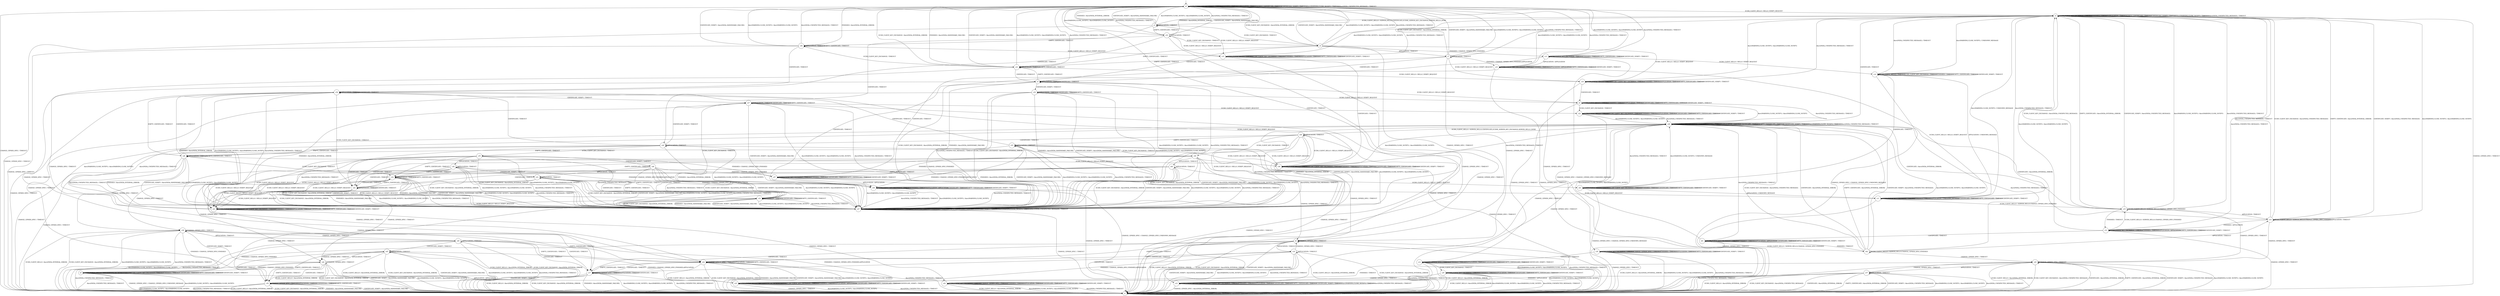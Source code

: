 digraph g {

	s0 [shape="circle" label="s0"];
	s1 [shape="circle" label="s1"];
	s2 [shape="circle" label="s2"];
	s3 [shape="circle" label="s3"];
	s4 [shape="circle" label="s4"];
	s5 [shape="circle" label="s5"];
	s6 [shape="circle" label="s6"];
	s7 [shape="circle" label="s7"];
	s8 [shape="circle" label="s8"];
	s9 [shape="circle" label="s9"];
	s10 [shape="circle" label="s10"];
	s11 [shape="circle" label="s11"];
	s12 [shape="circle" label="s12"];
	s13 [shape="circle" label="s13"];
	s14 [shape="circle" label="s14"];
	s15 [shape="circle" label="s15"];
	s16 [shape="circle" label="s16"];
	s17 [shape="circle" label="s17"];
	s18 [shape="circle" label="s18"];
	s19 [shape="circle" label="s19"];
	s20 [shape="circle" label="s20"];
	s21 [shape="circle" label="s21"];
	s22 [shape="circle" label="s22"];
	s23 [shape="circle" label="s23"];
	s24 [shape="circle" label="s24"];
	s25 [shape="circle" label="s25"];
	s26 [shape="circle" label="s26"];
	s27 [shape="circle" label="s27"];
	s28 [shape="circle" label="s28"];
	s29 [shape="circle" label="s29"];
	s30 [shape="circle" label="s30"];
	s31 [shape="circle" label="s31"];
	s32 [shape="circle" label="s32"];
	s33 [shape="circle" label="s33"];
	s34 [shape="circle" label="s34"];
	s35 [shape="circle" label="s35"];
	s36 [shape="circle" label="s36"];
	s37 [shape="circle" label="s37"];
	s38 [shape="circle" label="s38"];
	s39 [shape="circle" label="s39"];
	s40 [shape="circle" label="s40"];
	s41 [shape="circle" label="s41"];
	s42 [shape="circle" label="s42"];
	s43 [shape="circle" label="s43"];
	s44 [shape="circle" label="s44"];
	s45 [shape="circle" label="s45"];
	s46 [shape="circle" label="s46"];
	s47 [shape="circle" label="s47"];
	s48 [shape="circle" label="s48"];
	s49 [shape="circle" label="s49"];
	s50 [shape="circle" label="s50"];
	s51 [shape="circle" label="s51"];
	s52 [shape="circle" label="s52"];
	s53 [shape="circle" label="s53"];
	s54 [shape="circle" label="s54"];
	s55 [shape="circle" label="s55"];
	s56 [shape="circle" label="s56"];
	s57 [shape="circle" label="s57"];
	s58 [shape="circle" label="s58"];
	s59 [shape="circle" label="s59"];
	s60 [shape="circle" label="s60"];
	s61 [shape="circle" label="s61"];
	s62 [shape="circle" label="s62"];
	s63 [shape="circle" label="s63"];
	s0 -> s2 [label="ECDH_CLIENT_HELLO / HELLO_VERIFY_REQUEST"];
	s0 -> s0 [label="ECDH_CLIENT_KEY_EXCHANGE / TIMEOUT"];
	s0 -> s1 [label="CHANGE_CIPHER_SPEC / TIMEOUT"];
	s0 -> s0 [label="FINISHED / TIMEOUT"];
	s0 -> s0 [label="APPLICATION / TIMEOUT"];
	s0 -> s47 [label="CERTIFICATE / TIMEOUT"];
	s0 -> s0 [label="EMPTY_CERTIFICATE / TIMEOUT"];
	s0 -> s0 [label="CERTIFICATE_VERIFY / TIMEOUT"];
	s0 -> s0 [label="Alert(WARNING,CLOSE_NOTIFY) / TIMEOUT"];
	s0 -> s0 [label="Alert(FATAL,UNEXPECTED_MESSAGE) / TIMEOUT"];
	s1 -> s1 [label="ECDH_CLIENT_HELLO / TIMEOUT"];
	s1 -> s1 [label="ECDH_CLIENT_KEY_EXCHANGE / TIMEOUT"];
	s1 -> s1 [label="CHANGE_CIPHER_SPEC / TIMEOUT"];
	s1 -> s1 [label="FINISHED / TIMEOUT"];
	s1 -> s1 [label="APPLICATION / TIMEOUT"];
	s1 -> s1 [label="CERTIFICATE / TIMEOUT"];
	s1 -> s1 [label="EMPTY_CERTIFICATE / TIMEOUT"];
	s1 -> s1 [label="CERTIFICATE_VERIFY / TIMEOUT"];
	s1 -> s1 [label="Alert(WARNING,CLOSE_NOTIFY) / TIMEOUT"];
	s1 -> s1 [label="Alert(FATAL,UNEXPECTED_MESSAGE) / TIMEOUT"];
	s2 -> s3 [label="ECDH_CLIENT_HELLO / SERVER_HELLO,CERTIFICATE,ECDHE_SERVER_KEY_EXCHANGE,SERVER_HELLO_DONE"];
	s2 -> s2 [label="ECDH_CLIENT_KEY_EXCHANGE / TIMEOUT"];
	s2 -> s1 [label="CHANGE_CIPHER_SPEC / TIMEOUT"];
	s2 -> s2 [label="FINISHED / TIMEOUT"];
	s2 -> s2 [label="APPLICATION / TIMEOUT"];
	s2 -> s48 [label="CERTIFICATE / TIMEOUT"];
	s2 -> s2 [label="EMPTY_CERTIFICATE / TIMEOUT"];
	s2 -> s2 [label="CERTIFICATE_VERIFY / TIMEOUT"];
	s2 -> s2 [label="Alert(WARNING,CLOSE_NOTIFY) / TIMEOUT"];
	s2 -> s2 [label="Alert(FATAL,UNEXPECTED_MESSAGE) / TIMEOUT"];
	s3 -> s15 [label="ECDH_CLIENT_HELLO / HELLO_VERIFY_REQUEST"];
	s3 -> s4 [label="ECDH_CLIENT_KEY_EXCHANGE / TIMEOUT"];
	s3 -> s1 [label="CHANGE_CIPHER_SPEC / TIMEOUT"];
	s3 -> s0 [label="FINISHED / Alert(FATAL,INTERNAL_ERROR)"];
	s3 -> s3 [label="APPLICATION / TIMEOUT"];
	s3 -> s26 [label="CERTIFICATE / TIMEOUT"];
	s3 -> s53 [label="EMPTY_CERTIFICATE / TIMEOUT"];
	s3 -> s0 [label="CERTIFICATE_VERIFY / Alert(FATAL,HANDSHAKE_FAILURE)"];
	s3 -> s0 [label="Alert(WARNING,CLOSE_NOTIFY) / Alert(WARNING,CLOSE_NOTIFY)"];
	s3 -> s0 [label="Alert(FATAL,UNEXPECTED_MESSAGE) / TIMEOUT"];
	s4 -> s18 [label="ECDH_CLIENT_HELLO / HELLO_VERIFY_REQUEST"];
	s4 -> s0 [label="ECDH_CLIENT_KEY_EXCHANGE / Alert(FATAL,INTERNAL_ERROR)"];
	s4 -> s6 [label="CHANGE_CIPHER_SPEC / TIMEOUT"];
	s4 -> s13 [label="FINISHED / CHANGE_CIPHER_SPEC,FINISHED"];
	s4 -> s7 [label="APPLICATION / TIMEOUT"];
	s4 -> s5 [label="CERTIFICATE / TIMEOUT"];
	s4 -> s21 [label="EMPTY_CERTIFICATE / TIMEOUT"];
	s4 -> s0 [label="CERTIFICATE_VERIFY / Alert(FATAL,HANDSHAKE_FAILURE)"];
	s4 -> s0 [label="Alert(WARNING,CLOSE_NOTIFY) / Alert(WARNING,CLOSE_NOTIFY)"];
	s4 -> s0 [label="Alert(FATAL,UNEXPECTED_MESSAGE) / TIMEOUT"];
	s5 -> s9 [label="ECDH_CLIENT_HELLO / HELLO_VERIFY_REQUEST"];
	s5 -> s47 [label="ECDH_CLIENT_KEY_EXCHANGE / Alert(FATAL,INTERNAL_ERROR)"];
	s5 -> s17 [label="CHANGE_CIPHER_SPEC / TIMEOUT"];
	s5 -> s47 [label="FINISHED / Alert(FATAL,HANDSHAKE_FAILURE)"];
	s5 -> s5 [label="APPLICATION / TIMEOUT"];
	s5 -> s5 [label="CERTIFICATE / TIMEOUT"];
	s5 -> s21 [label="EMPTY_CERTIFICATE / TIMEOUT"];
	s5 -> s34 [label="CERTIFICATE_VERIFY / TIMEOUT"];
	s5 -> s47 [label="Alert(WARNING,CLOSE_NOTIFY) / Alert(WARNING,CLOSE_NOTIFY)"];
	s5 -> s47 [label="Alert(FATAL,UNEXPECTED_MESSAGE) / TIMEOUT"];
	s6 -> s1 [label="ECDH_CLIENT_HELLO / Alert(FATAL,INTERNAL_ERROR)"];
	s6 -> s1 [label="ECDH_CLIENT_KEY_EXCHANGE / Alert(FATAL,INTERNAL_ERROR)"];
	s6 -> s6 [label="CHANGE_CIPHER_SPEC / TIMEOUT"];
	s6 -> s8 [label="FINISHED / CHANGE_CIPHER_SPEC,FINISHED"];
	s6 -> s16 [label="APPLICATION / TIMEOUT"];
	s6 -> s17 [label="CERTIFICATE / TIMEOUT"];
	s6 -> s24 [label="EMPTY_CERTIFICATE / TIMEOUT"];
	s6 -> s1 [label="CERTIFICATE_VERIFY / Alert(FATAL,HANDSHAKE_FAILURE)"];
	s6 -> s1 [label="Alert(WARNING,CLOSE_NOTIFY) / Alert(WARNING,CLOSE_NOTIFY)"];
	s6 -> s1 [label="Alert(FATAL,UNEXPECTED_MESSAGE) / TIMEOUT"];
	s7 -> s18 [label="ECDH_CLIENT_HELLO / HELLO_VERIFY_REQUEST"];
	s7 -> s0 [label="ECDH_CLIENT_KEY_EXCHANGE / Alert(FATAL,INTERNAL_ERROR)"];
	s7 -> s6 [label="CHANGE_CIPHER_SPEC / TIMEOUT"];
	s7 -> s10 [label="FINISHED / CHANGE_CIPHER_SPEC,FINISHED,APPLICATION"];
	s7 -> s7 [label="APPLICATION / TIMEOUT"];
	s7 -> s5 [label="CERTIFICATE / TIMEOUT"];
	s7 -> s21 [label="EMPTY_CERTIFICATE / TIMEOUT"];
	s7 -> s0 [label="CERTIFICATE_VERIFY / Alert(FATAL,HANDSHAKE_FAILURE)"];
	s7 -> s0 [label="Alert(WARNING,CLOSE_NOTIFY) / Alert(WARNING,CLOSE_NOTIFY)"];
	s7 -> s0 [label="Alert(FATAL,UNEXPECTED_MESSAGE) / TIMEOUT"];
	s8 -> s8 [label="ECDH_CLIENT_HELLO / Alert(WARNING,NO_RENEGOTIATION)"];
	s8 -> s8 [label="ECDH_CLIENT_KEY_EXCHANGE / TIMEOUT"];
	s8 -> s1 [label="CHANGE_CIPHER_SPEC / CHANGE_CIPHER_SPEC,UNKNOWN_MESSAGE"];
	s8 -> s8 [label="FINISHED / TIMEOUT"];
	s8 -> s25 [label="APPLICATION / APPLICATION"];
	s8 -> s8 [label="CERTIFICATE / TIMEOUT"];
	s8 -> s8 [label="EMPTY_CERTIFICATE / TIMEOUT"];
	s8 -> s8 [label="CERTIFICATE_VERIFY / TIMEOUT"];
	s8 -> s1 [label="Alert(WARNING,CLOSE_NOTIFY) / Alert(WARNING,CLOSE_NOTIFY)"];
	s8 -> s1 [label="Alert(FATAL,UNEXPECTED_MESSAGE) / TIMEOUT"];
	s9 -> s9 [label="ECDH_CLIENT_HELLO / TIMEOUT"];
	s9 -> s22 [label="ECDH_CLIENT_KEY_EXCHANGE / TIMEOUT"];
	s9 -> s12 [label="CHANGE_CIPHER_SPEC / TIMEOUT"];
	s9 -> s9 [label="FINISHED / TIMEOUT"];
	s9 -> s9 [label="APPLICATION / TIMEOUT"];
	s9 -> s9 [label="CERTIFICATE / TIMEOUT"];
	s9 -> s9 [label="EMPTY_CERTIFICATE / TIMEOUT"];
	s9 -> s9 [label="CERTIFICATE_VERIFY / TIMEOUT"];
	s9 -> s48 [label="Alert(WARNING,CLOSE_NOTIFY) / Alert(WARNING,CLOSE_NOTIFY)"];
	s9 -> s48 [label="Alert(FATAL,UNEXPECTED_MESSAGE) / TIMEOUT"];
	s10 -> s11 [label="ECDH_CLIENT_HELLO / HELLO_VERIFY_REQUEST"];
	s10 -> s10 [label="ECDH_CLIENT_KEY_EXCHANGE / TIMEOUT"];
	s10 -> s1 [label="CHANGE_CIPHER_SPEC / TIMEOUT"];
	s10 -> s10 [label="FINISHED / TIMEOUT"];
	s10 -> s10 [label="APPLICATION / APPLICATION"];
	s10 -> s59 [label="CERTIFICATE / TIMEOUT"];
	s10 -> s10 [label="EMPTY_CERTIFICATE / TIMEOUT"];
	s10 -> s10 [label="CERTIFICATE_VERIFY / TIMEOUT"];
	s10 -> s0 [label="Alert(WARNING,CLOSE_NOTIFY) / Alert(WARNING,CLOSE_NOTIFY)"];
	s10 -> s0 [label="Alert(FATAL,UNEXPECTED_MESSAGE) / TIMEOUT"];
	s11 -> s19 [label="ECDH_CLIENT_HELLO / SERVER_HELLO,CHANGE_CIPHER_SPEC,FINISHED"];
	s11 -> s11 [label="ECDH_CLIENT_KEY_EXCHANGE / TIMEOUT"];
	s11 -> s1 [label="CHANGE_CIPHER_SPEC / TIMEOUT"];
	s11 -> s11 [label="FINISHED / TIMEOUT"];
	s11 -> s11 [label="APPLICATION / UNKNOWN_MESSAGE"];
	s11 -> s11 [label="CERTIFICATE / TIMEOUT"];
	s11 -> s11 [label="EMPTY_CERTIFICATE / TIMEOUT"];
	s11 -> s11 [label="CERTIFICATE_VERIFY / TIMEOUT"];
	s11 -> s2 [label="Alert(WARNING,CLOSE_NOTIFY) / UNKNOWN_MESSAGE"];
	s11 -> s2 [label="Alert(FATAL,UNEXPECTED_MESSAGE) / TIMEOUT"];
	s12 -> s1 [label="ECDH_CLIENT_HELLO / Alert(FATAL,INTERNAL_ERROR)"];
	s12 -> s29 [label="ECDH_CLIENT_KEY_EXCHANGE / TIMEOUT"];
	s12 -> s12 [label="CHANGE_CIPHER_SPEC / TIMEOUT"];
	s12 -> s12 [label="FINISHED / TIMEOUT"];
	s12 -> s12 [label="APPLICATION / TIMEOUT"];
	s12 -> s12 [label="CERTIFICATE / TIMEOUT"];
	s12 -> s12 [label="EMPTY_CERTIFICATE / TIMEOUT"];
	s12 -> s12 [label="CERTIFICATE_VERIFY / TIMEOUT"];
	s12 -> s1 [label="Alert(WARNING,CLOSE_NOTIFY) / Alert(WARNING,CLOSE_NOTIFY)"];
	s12 -> s1 [label="Alert(FATAL,UNEXPECTED_MESSAGE) / TIMEOUT"];
	s13 -> s14 [label="ECDH_CLIENT_HELLO / HELLO_VERIFY_REQUEST"];
	s13 -> s13 [label="ECDH_CLIENT_KEY_EXCHANGE / TIMEOUT"];
	s13 -> s1 [label="CHANGE_CIPHER_SPEC / CHANGE_CIPHER_SPEC,UNKNOWN_MESSAGE"];
	s13 -> s13 [label="FINISHED / TIMEOUT"];
	s13 -> s10 [label="APPLICATION / APPLICATION"];
	s13 -> s57 [label="CERTIFICATE / TIMEOUT"];
	s13 -> s13 [label="EMPTY_CERTIFICATE / TIMEOUT"];
	s13 -> s13 [label="CERTIFICATE_VERIFY / TIMEOUT"];
	s13 -> s0 [label="Alert(WARNING,CLOSE_NOTIFY) / Alert(WARNING,CLOSE_NOTIFY)"];
	s13 -> s0 [label="Alert(FATAL,UNEXPECTED_MESSAGE) / TIMEOUT"];
	s14 -> s14 [label="ECDH_CLIENT_HELLO / TIMEOUT"];
	s14 -> s14 [label="ECDH_CLIENT_KEY_EXCHANGE / TIMEOUT"];
	s14 -> s1 [label="CHANGE_CIPHER_SPEC / CHANGE_CIPHER_SPEC,UNKNOWN_MESSAGE"];
	s14 -> s14 [label="FINISHED / TIMEOUT"];
	s14 -> s11 [label="APPLICATION / UNKNOWN_MESSAGE"];
	s14 -> s63 [label="CERTIFICATE / TIMEOUT"];
	s14 -> s14 [label="EMPTY_CERTIFICATE / TIMEOUT"];
	s14 -> s14 [label="CERTIFICATE_VERIFY / TIMEOUT"];
	s14 -> s2 [label="Alert(WARNING,CLOSE_NOTIFY) / UNKNOWN_MESSAGE"];
	s14 -> s2 [label="Alert(FATAL,UNEXPECTED_MESSAGE) / TIMEOUT"];
	s15 -> s15 [label="ECDH_CLIENT_HELLO / TIMEOUT"];
	s15 -> s15 [label="ECDH_CLIENT_KEY_EXCHANGE / TIMEOUT"];
	s15 -> s1 [label="CHANGE_CIPHER_SPEC / TIMEOUT"];
	s15 -> s15 [label="FINISHED / TIMEOUT"];
	s15 -> s15 [label="APPLICATION / TIMEOUT"];
	s15 -> s58 [label="CERTIFICATE / TIMEOUT"];
	s15 -> s15 [label="EMPTY_CERTIFICATE / TIMEOUT"];
	s15 -> s15 [label="CERTIFICATE_VERIFY / TIMEOUT"];
	s15 -> s2 [label="Alert(WARNING,CLOSE_NOTIFY) / Alert(WARNING,CLOSE_NOTIFY)"];
	s15 -> s2 [label="Alert(FATAL,UNEXPECTED_MESSAGE) / TIMEOUT"];
	s16 -> s1 [label="ECDH_CLIENT_HELLO / Alert(FATAL,INTERNAL_ERROR)"];
	s16 -> s1 [label="ECDH_CLIENT_KEY_EXCHANGE / Alert(FATAL,INTERNAL_ERROR)"];
	s16 -> s6 [label="CHANGE_CIPHER_SPEC / TIMEOUT"];
	s16 -> s25 [label="FINISHED / CHANGE_CIPHER_SPEC,FINISHED,APPLICATION"];
	s16 -> s16 [label="APPLICATION / TIMEOUT"];
	s16 -> s17 [label="CERTIFICATE / TIMEOUT"];
	s16 -> s24 [label="EMPTY_CERTIFICATE / TIMEOUT"];
	s16 -> s1 [label="CERTIFICATE_VERIFY / Alert(FATAL,HANDSHAKE_FAILURE)"];
	s16 -> s1 [label="Alert(WARNING,CLOSE_NOTIFY) / Alert(WARNING,CLOSE_NOTIFY)"];
	s16 -> s1 [label="Alert(FATAL,UNEXPECTED_MESSAGE) / TIMEOUT"];
	s17 -> s1 [label="ECDH_CLIENT_HELLO / Alert(FATAL,INTERNAL_ERROR)"];
	s17 -> s1 [label="ECDH_CLIENT_KEY_EXCHANGE / Alert(FATAL,INTERNAL_ERROR)"];
	s17 -> s17 [label="CHANGE_CIPHER_SPEC / TIMEOUT"];
	s17 -> s1 [label="FINISHED / Alert(FATAL,HANDSHAKE_FAILURE)"];
	s17 -> s17 [label="APPLICATION / TIMEOUT"];
	s17 -> s17 [label="CERTIFICATE / TIMEOUT"];
	s17 -> s24 [label="EMPTY_CERTIFICATE / TIMEOUT"];
	s17 -> s39 [label="CERTIFICATE_VERIFY / TIMEOUT"];
	s17 -> s1 [label="Alert(WARNING,CLOSE_NOTIFY) / Alert(WARNING,CLOSE_NOTIFY)"];
	s17 -> s1 [label="Alert(FATAL,UNEXPECTED_MESSAGE) / TIMEOUT"];
	s18 -> s18 [label="ECDH_CLIENT_HELLO / TIMEOUT"];
	s18 -> s18 [label="ECDH_CLIENT_KEY_EXCHANGE / TIMEOUT"];
	s18 -> s30 [label="CHANGE_CIPHER_SPEC / TIMEOUT"];
	s18 -> s18 [label="FINISHED / TIMEOUT"];
	s18 -> s18 [label="APPLICATION / TIMEOUT"];
	s18 -> s9 [label="CERTIFICATE / TIMEOUT"];
	s18 -> s18 [label="EMPTY_CERTIFICATE / TIMEOUT"];
	s18 -> s18 [label="CERTIFICATE_VERIFY / TIMEOUT"];
	s18 -> s2 [label="Alert(WARNING,CLOSE_NOTIFY) / Alert(WARNING,CLOSE_NOTIFY)"];
	s18 -> s2 [label="Alert(FATAL,UNEXPECTED_MESSAGE) / TIMEOUT"];
	s19 -> s19 [label="ECDH_CLIENT_HELLO / SERVER_HELLO,CHANGE_CIPHER_SPEC,FINISHED"];
	s19 -> s2 [label="ECDH_CLIENT_KEY_EXCHANGE / Alert(FATAL,UNEXPECTED_MESSAGE)"];
	s19 -> s20 [label="CHANGE_CIPHER_SPEC / TIMEOUT"];
	s19 -> s31 [label="FINISHED / TIMEOUT"];
	s19 -> s33 [label="APPLICATION / TIMEOUT"];
	s19 -> s48 [label="CERTIFICATE / Alert(FATAL,INTERNAL_ERROR)"];
	s19 -> s2 [label="EMPTY_CERTIFICATE / Alert(FATAL,INTERNAL_ERROR)"];
	s19 -> s2 [label="CERTIFICATE_VERIFY / Alert(FATAL,UNEXPECTED_MESSAGE)"];
	s19 -> s2 [label="Alert(WARNING,CLOSE_NOTIFY) / Alert(WARNING,CLOSE_NOTIFY)"];
	s19 -> s2 [label="Alert(FATAL,UNEXPECTED_MESSAGE) / TIMEOUT"];
	s20 -> s1 [label="ECDH_CLIENT_HELLO / Alert(FATAL,INTERNAL_ERROR)"];
	s20 -> s1 [label="ECDH_CLIENT_KEY_EXCHANGE / Alert(FATAL,UNEXPECTED_MESSAGE)"];
	s20 -> s20 [label="CHANGE_CIPHER_SPEC / TIMEOUT"];
	s20 -> s25 [label="FINISHED / TIMEOUT"];
	s20 -> s37 [label="APPLICATION / TIMEOUT"];
	s20 -> s1 [label="CERTIFICATE / Alert(FATAL,INTERNAL_ERROR)"];
	s20 -> s1 [label="EMPTY_CERTIFICATE / Alert(FATAL,INTERNAL_ERROR)"];
	s20 -> s1 [label="CERTIFICATE_VERIFY / Alert(FATAL,UNEXPECTED_MESSAGE)"];
	s20 -> s1 [label="Alert(WARNING,CLOSE_NOTIFY) / Alert(WARNING,CLOSE_NOTIFY)"];
	s20 -> s1 [label="Alert(FATAL,UNEXPECTED_MESSAGE) / TIMEOUT"];
	s21 -> s18 [label="ECDH_CLIENT_HELLO / HELLO_VERIFY_REQUEST"];
	s21 -> s0 [label="ECDH_CLIENT_KEY_EXCHANGE / Alert(FATAL,INTERNAL_ERROR)"];
	s21 -> s24 [label="CHANGE_CIPHER_SPEC / TIMEOUT"];
	s21 -> s0 [label="FINISHED / Alert(FATAL,HANDSHAKE_FAILURE)"];
	s21 -> s21 [label="APPLICATION / TIMEOUT"];
	s21 -> s5 [label="CERTIFICATE / TIMEOUT"];
	s21 -> s21 [label="EMPTY_CERTIFICATE / TIMEOUT"];
	s21 -> s0 [label="CERTIFICATE_VERIFY / Alert(FATAL,HANDSHAKE_FAILURE)"];
	s21 -> s0 [label="Alert(WARNING,CLOSE_NOTIFY) / Alert(WARNING,CLOSE_NOTIFY)"];
	s21 -> s0 [label="Alert(FATAL,UNEXPECTED_MESSAGE) / TIMEOUT"];
	s22 -> s22 [label="ECDH_CLIENT_HELLO / TIMEOUT"];
	s22 -> s22 [label="ECDH_CLIENT_KEY_EXCHANGE / TIMEOUT"];
	s22 -> s23 [label="CHANGE_CIPHER_SPEC / TIMEOUT"];
	s22 -> s22 [label="FINISHED / TIMEOUT"];
	s22 -> s22 [label="APPLICATION / TIMEOUT"];
	s22 -> s22 [label="CERTIFICATE / TIMEOUT"];
	s22 -> s22 [label="EMPTY_CERTIFICATE / TIMEOUT"];
	s22 -> s22 [label="CERTIFICATE_VERIFY / TIMEOUT"];
	s22 -> s48 [label="Alert(WARNING,CLOSE_NOTIFY) / Alert(WARNING,CLOSE_NOTIFY)"];
	s22 -> s48 [label="Alert(FATAL,UNEXPECTED_MESSAGE) / TIMEOUT"];
	s23 -> s23 [label="ECDH_CLIENT_HELLO / TIMEOUT"];
	s23 -> s23 [label="ECDH_CLIENT_KEY_EXCHANGE / TIMEOUT"];
	s23 -> s1 [label="CHANGE_CIPHER_SPEC / Alert(FATAL,INTERNAL_ERROR)"];
	s23 -> s23 [label="FINISHED / TIMEOUT"];
	s23 -> s23 [label="APPLICATION / TIMEOUT"];
	s23 -> s23 [label="CERTIFICATE / TIMEOUT"];
	s23 -> s23 [label="EMPTY_CERTIFICATE / TIMEOUT"];
	s23 -> s23 [label="CERTIFICATE_VERIFY / TIMEOUT"];
	s23 -> s23 [label="Alert(WARNING,CLOSE_NOTIFY) / TIMEOUT"];
	s23 -> s23 [label="Alert(FATAL,UNEXPECTED_MESSAGE) / TIMEOUT"];
	s24 -> s1 [label="ECDH_CLIENT_HELLO / Alert(FATAL,INTERNAL_ERROR)"];
	s24 -> s1 [label="ECDH_CLIENT_KEY_EXCHANGE / Alert(FATAL,INTERNAL_ERROR)"];
	s24 -> s24 [label="CHANGE_CIPHER_SPEC / TIMEOUT"];
	s24 -> s1 [label="FINISHED / Alert(FATAL,HANDSHAKE_FAILURE)"];
	s24 -> s24 [label="APPLICATION / TIMEOUT"];
	s24 -> s17 [label="CERTIFICATE / TIMEOUT"];
	s24 -> s24 [label="EMPTY_CERTIFICATE / TIMEOUT"];
	s24 -> s1 [label="CERTIFICATE_VERIFY / Alert(FATAL,HANDSHAKE_FAILURE)"];
	s24 -> s1 [label="Alert(WARNING,CLOSE_NOTIFY) / Alert(WARNING,CLOSE_NOTIFY)"];
	s24 -> s1 [label="Alert(FATAL,UNEXPECTED_MESSAGE) / TIMEOUT"];
	s25 -> s25 [label="ECDH_CLIENT_HELLO / Alert(WARNING,NO_RENEGOTIATION)"];
	s25 -> s25 [label="ECDH_CLIENT_KEY_EXCHANGE / TIMEOUT"];
	s25 -> s1 [label="CHANGE_CIPHER_SPEC / TIMEOUT"];
	s25 -> s25 [label="FINISHED / TIMEOUT"];
	s25 -> s25 [label="APPLICATION / APPLICATION"];
	s25 -> s25 [label="CERTIFICATE / TIMEOUT"];
	s25 -> s25 [label="EMPTY_CERTIFICATE / TIMEOUT"];
	s25 -> s25 [label="CERTIFICATE_VERIFY / TIMEOUT"];
	s25 -> s1 [label="Alert(WARNING,CLOSE_NOTIFY) / Alert(WARNING,CLOSE_NOTIFY)"];
	s25 -> s1 [label="Alert(FATAL,UNEXPECTED_MESSAGE) / TIMEOUT"];
	s26 -> s58 [label="ECDH_CLIENT_HELLO / HELLO_VERIFY_REQUEST"];
	s26 -> s35 [label="ECDH_CLIENT_KEY_EXCHANGE / TIMEOUT"];
	s26 -> s1 [label="CHANGE_CIPHER_SPEC / TIMEOUT"];
	s26 -> s47 [label="FINISHED / Alert(FATAL,INTERNAL_ERROR)"];
	s26 -> s26 [label="APPLICATION / TIMEOUT"];
	s26 -> s54 [label="CERTIFICATE / TIMEOUT"];
	s26 -> s28 [label="EMPTY_CERTIFICATE / TIMEOUT"];
	s26 -> s27 [label="CERTIFICATE_VERIFY / TIMEOUT"];
	s26 -> s47 [label="Alert(WARNING,CLOSE_NOTIFY) / Alert(WARNING,CLOSE_NOTIFY)"];
	s26 -> s47 [label="Alert(FATAL,UNEXPECTED_MESSAGE) / TIMEOUT"];
	s27 -> s22 [label="ECDH_CLIENT_HELLO / HELLO_VERIFY_REQUEST"];
	s27 -> s32 [label="ECDH_CLIENT_KEY_EXCHANGE / TIMEOUT"];
	s27 -> s23 [label="CHANGE_CIPHER_SPEC / TIMEOUT"];
	s27 -> s47 [label="FINISHED / Alert(FATAL,INTERNAL_ERROR)"];
	s27 -> s27 [label="APPLICATION / TIMEOUT"];
	s27 -> s27 [label="CERTIFICATE / TIMEOUT"];
	s27 -> s27 [label="EMPTY_CERTIFICATE / TIMEOUT"];
	s27 -> s47 [label="CERTIFICATE_VERIFY / Alert(FATAL,HANDSHAKE_FAILURE)"];
	s27 -> s47 [label="Alert(WARNING,CLOSE_NOTIFY) / Alert(WARNING,CLOSE_NOTIFY)"];
	s27 -> s47 [label="Alert(FATAL,UNEXPECTED_MESSAGE) / TIMEOUT"];
	s28 -> s58 [label="ECDH_CLIENT_HELLO / HELLO_VERIFY_REQUEST"];
	s28 -> s52 [label="ECDH_CLIENT_KEY_EXCHANGE / TIMEOUT"];
	s28 -> s1 [label="CHANGE_CIPHER_SPEC / TIMEOUT"];
	s28 -> s47 [label="FINISHED / Alert(FATAL,INTERNAL_ERROR)"];
	s28 -> s28 [label="APPLICATION / TIMEOUT"];
	s28 -> s54 [label="CERTIFICATE / TIMEOUT"];
	s28 -> s28 [label="EMPTY_CERTIFICATE / TIMEOUT"];
	s28 -> s47 [label="CERTIFICATE_VERIFY / Alert(FATAL,HANDSHAKE_FAILURE)"];
	s28 -> s47 [label="Alert(WARNING,CLOSE_NOTIFY) / Alert(WARNING,CLOSE_NOTIFY)"];
	s28 -> s47 [label="Alert(FATAL,UNEXPECTED_MESSAGE) / TIMEOUT"];
	s29 -> s1 [label="ECDH_CLIENT_HELLO / Alert(FATAL,INTERNAL_ERROR)"];
	s29 -> s29 [label="ECDH_CLIENT_KEY_EXCHANGE / TIMEOUT"];
	s29 -> s23 [label="CHANGE_CIPHER_SPEC / TIMEOUT"];
	s29 -> s29 [label="FINISHED / TIMEOUT"];
	s29 -> s29 [label="APPLICATION / TIMEOUT"];
	s29 -> s29 [label="CERTIFICATE / TIMEOUT"];
	s29 -> s29 [label="EMPTY_CERTIFICATE / TIMEOUT"];
	s29 -> s29 [label="CERTIFICATE_VERIFY / TIMEOUT"];
	s29 -> s1 [label="Alert(WARNING,CLOSE_NOTIFY) / Alert(WARNING,CLOSE_NOTIFY)"];
	s29 -> s1 [label="Alert(FATAL,UNEXPECTED_MESSAGE) / TIMEOUT"];
	s30 -> s1 [label="ECDH_CLIENT_HELLO / Alert(FATAL,INTERNAL_ERROR)"];
	s30 -> s30 [label="ECDH_CLIENT_KEY_EXCHANGE / TIMEOUT"];
	s30 -> s30 [label="CHANGE_CIPHER_SPEC / TIMEOUT"];
	s30 -> s30 [label="FINISHED / TIMEOUT"];
	s30 -> s30 [label="APPLICATION / TIMEOUT"];
	s30 -> s12 [label="CERTIFICATE / TIMEOUT"];
	s30 -> s30 [label="EMPTY_CERTIFICATE / TIMEOUT"];
	s30 -> s30 [label="CERTIFICATE_VERIFY / TIMEOUT"];
	s30 -> s1 [label="Alert(WARNING,CLOSE_NOTIFY) / Alert(WARNING,CLOSE_NOTIFY)"];
	s30 -> s1 [label="Alert(FATAL,UNEXPECTED_MESSAGE) / TIMEOUT"];
	s31 -> s19 [label="ECDH_CLIENT_HELLO / SERVER_HELLO,CHANGE_CIPHER_SPEC,FINISHED"];
	s31 -> s31 [label="ECDH_CLIENT_KEY_EXCHANGE / TIMEOUT"];
	s31 -> s1 [label="CHANGE_CIPHER_SPEC / TIMEOUT"];
	s31 -> s31 [label="FINISHED / TIMEOUT"];
	s31 -> s31 [label="APPLICATION / APPLICATION"];
	s31 -> s61 [label="CERTIFICATE / TIMEOUT"];
	s31 -> s31 [label="EMPTY_CERTIFICATE / TIMEOUT"];
	s31 -> s31 [label="CERTIFICATE_VERIFY / TIMEOUT"];
	s31 -> s2 [label="Alert(WARNING,CLOSE_NOTIFY) / Alert(WARNING,CLOSE_NOTIFY)"];
	s31 -> s2 [label="Alert(FATAL,UNEXPECTED_MESSAGE) / TIMEOUT"];
	s32 -> s41 [label="ECDH_CLIENT_HELLO / HELLO_VERIFY_REQUEST"];
	s32 -> s47 [label="ECDH_CLIENT_KEY_EXCHANGE / Alert(FATAL,INTERNAL_ERROR)"];
	s32 -> s39 [label="CHANGE_CIPHER_SPEC / TIMEOUT"];
	s32 -> s47 [label="FINISHED / Alert(FATAL,HANDSHAKE_FAILURE)"];
	s32 -> s32 [label="APPLICATION / TIMEOUT"];
	s32 -> s32 [label="CERTIFICATE / TIMEOUT"];
	s32 -> s32 [label="EMPTY_CERTIFICATE / TIMEOUT"];
	s32 -> s47 [label="CERTIFICATE_VERIFY / Alert(FATAL,HANDSHAKE_FAILURE)"];
	s32 -> s47 [label="Alert(WARNING,CLOSE_NOTIFY) / Alert(WARNING,CLOSE_NOTIFY)"];
	s32 -> s47 [label="Alert(FATAL,UNEXPECTED_MESSAGE) / TIMEOUT"];
	s33 -> s33 [label="ECDH_CLIENT_HELLO / SERVER_HELLO,CHANGE_CIPHER_SPEC,FINISHED"];
	s33 -> s2 [label="ECDH_CLIENT_KEY_EXCHANGE / Alert(FATAL,UNEXPECTED_MESSAGE)"];
	s33 -> s20 [label="CHANGE_CIPHER_SPEC / TIMEOUT"];
	s33 -> s31 [label="FINISHED / APPLICATION"];
	s33 -> s33 [label="APPLICATION / TIMEOUT"];
	s33 -> s48 [label="CERTIFICATE / Alert(FATAL,INTERNAL_ERROR)"];
	s33 -> s2 [label="EMPTY_CERTIFICATE / Alert(FATAL,INTERNAL_ERROR)"];
	s33 -> s2 [label="CERTIFICATE_VERIFY / Alert(FATAL,UNEXPECTED_MESSAGE)"];
	s33 -> s2 [label="Alert(WARNING,CLOSE_NOTIFY) / Alert(WARNING,CLOSE_NOTIFY)"];
	s33 -> s2 [label="Alert(FATAL,UNEXPECTED_MESSAGE) / TIMEOUT"];
	s34 -> s9 [label="ECDH_CLIENT_HELLO / HELLO_VERIFY_REQUEST"];
	s34 -> s47 [label="ECDH_CLIENT_KEY_EXCHANGE / Alert(FATAL,INTERNAL_ERROR)"];
	s34 -> s39 [label="CHANGE_CIPHER_SPEC / TIMEOUT"];
	s34 -> s47 [label="FINISHED / Alert(FATAL,HANDSHAKE_FAILURE)"];
	s34 -> s34 [label="APPLICATION / TIMEOUT"];
	s34 -> s34 [label="CERTIFICATE / TIMEOUT"];
	s34 -> s34 [label="EMPTY_CERTIFICATE / TIMEOUT"];
	s34 -> s47 [label="CERTIFICATE_VERIFY / Alert(FATAL,HANDSHAKE_FAILURE)"];
	s34 -> s47 [label="Alert(WARNING,CLOSE_NOTIFY) / Alert(WARNING,CLOSE_NOTIFY)"];
	s34 -> s47 [label="Alert(FATAL,UNEXPECTED_MESSAGE) / TIMEOUT"];
	s35 -> s41 [label="ECDH_CLIENT_HELLO / HELLO_VERIFY_REQUEST"];
	s35 -> s47 [label="ECDH_CLIENT_KEY_EXCHANGE / Alert(FATAL,INTERNAL_ERROR)"];
	s35 -> s38 [label="CHANGE_CIPHER_SPEC / TIMEOUT"];
	s35 -> s57 [label="FINISHED / CHANGE_CIPHER_SPEC,FINISHED"];
	s35 -> s36 [label="APPLICATION / TIMEOUT"];
	s35 -> s43 [label="CERTIFICATE / TIMEOUT"];
	s35 -> s52 [label="EMPTY_CERTIFICATE / TIMEOUT"];
	s35 -> s46 [label="CERTIFICATE_VERIFY / TIMEOUT"];
	s35 -> s47 [label="Alert(WARNING,CLOSE_NOTIFY) / Alert(WARNING,CLOSE_NOTIFY)"];
	s35 -> s47 [label="Alert(FATAL,UNEXPECTED_MESSAGE) / TIMEOUT"];
	s36 -> s41 [label="ECDH_CLIENT_HELLO / HELLO_VERIFY_REQUEST"];
	s36 -> s47 [label="ECDH_CLIENT_KEY_EXCHANGE / Alert(FATAL,INTERNAL_ERROR)"];
	s36 -> s38 [label="CHANGE_CIPHER_SPEC / TIMEOUT"];
	s36 -> s59 [label="FINISHED / CHANGE_CIPHER_SPEC,FINISHED,APPLICATION"];
	s36 -> s36 [label="APPLICATION / TIMEOUT"];
	s36 -> s43 [label="CERTIFICATE / TIMEOUT"];
	s36 -> s52 [label="EMPTY_CERTIFICATE / TIMEOUT"];
	s36 -> s51 [label="CERTIFICATE_VERIFY / TIMEOUT"];
	s36 -> s47 [label="Alert(WARNING,CLOSE_NOTIFY) / Alert(WARNING,CLOSE_NOTIFY)"];
	s36 -> s47 [label="Alert(FATAL,UNEXPECTED_MESSAGE) / TIMEOUT"];
	s37 -> s1 [label="ECDH_CLIENT_HELLO / Alert(FATAL,INTERNAL_ERROR)"];
	s37 -> s1 [label="ECDH_CLIENT_KEY_EXCHANGE / Alert(FATAL,UNEXPECTED_MESSAGE)"];
	s37 -> s20 [label="CHANGE_CIPHER_SPEC / TIMEOUT"];
	s37 -> s25 [label="FINISHED / APPLICATION"];
	s37 -> s37 [label="APPLICATION / TIMEOUT"];
	s37 -> s1 [label="CERTIFICATE / Alert(FATAL,INTERNAL_ERROR)"];
	s37 -> s1 [label="EMPTY_CERTIFICATE / Alert(FATAL,INTERNAL_ERROR)"];
	s37 -> s1 [label="CERTIFICATE_VERIFY / Alert(FATAL,UNEXPECTED_MESSAGE)"];
	s37 -> s1 [label="Alert(WARNING,CLOSE_NOTIFY) / Alert(WARNING,CLOSE_NOTIFY)"];
	s37 -> s1 [label="Alert(FATAL,UNEXPECTED_MESSAGE) / TIMEOUT"];
	s38 -> s1 [label="ECDH_CLIENT_HELLO / Alert(FATAL,INTERNAL_ERROR)"];
	s38 -> s1 [label="ECDH_CLIENT_KEY_EXCHANGE / Alert(FATAL,INTERNAL_ERROR)"];
	s38 -> s38 [label="CHANGE_CIPHER_SPEC / TIMEOUT"];
	s38 -> s8 [label="FINISHED / CHANGE_CIPHER_SPEC,FINISHED"];
	s38 -> s40 [label="APPLICATION / TIMEOUT"];
	s38 -> s17 [label="CERTIFICATE / TIMEOUT"];
	s38 -> s24 [label="EMPTY_CERTIFICATE / TIMEOUT"];
	s38 -> s44 [label="CERTIFICATE_VERIFY / TIMEOUT"];
	s38 -> s1 [label="Alert(WARNING,CLOSE_NOTIFY) / Alert(WARNING,CLOSE_NOTIFY)"];
	s38 -> s1 [label="Alert(FATAL,UNEXPECTED_MESSAGE) / TIMEOUT"];
	s39 -> s1 [label="ECDH_CLIENT_HELLO / Alert(FATAL,INTERNAL_ERROR)"];
	s39 -> s1 [label="ECDH_CLIENT_KEY_EXCHANGE / Alert(FATAL,INTERNAL_ERROR)"];
	s39 -> s39 [label="CHANGE_CIPHER_SPEC / TIMEOUT"];
	s39 -> s1 [label="FINISHED / Alert(FATAL,HANDSHAKE_FAILURE)"];
	s39 -> s39 [label="APPLICATION / TIMEOUT"];
	s39 -> s39 [label="CERTIFICATE / TIMEOUT"];
	s39 -> s39 [label="EMPTY_CERTIFICATE / TIMEOUT"];
	s39 -> s1 [label="CERTIFICATE_VERIFY / Alert(FATAL,HANDSHAKE_FAILURE)"];
	s39 -> s1 [label="Alert(WARNING,CLOSE_NOTIFY) / Alert(WARNING,CLOSE_NOTIFY)"];
	s39 -> s1 [label="Alert(FATAL,UNEXPECTED_MESSAGE) / TIMEOUT"];
	s40 -> s1 [label="ECDH_CLIENT_HELLO / Alert(FATAL,INTERNAL_ERROR)"];
	s40 -> s1 [label="ECDH_CLIENT_KEY_EXCHANGE / Alert(FATAL,INTERNAL_ERROR)"];
	s40 -> s38 [label="CHANGE_CIPHER_SPEC / TIMEOUT"];
	s40 -> s25 [label="FINISHED / CHANGE_CIPHER_SPEC,FINISHED,APPLICATION"];
	s40 -> s40 [label="APPLICATION / TIMEOUT"];
	s40 -> s17 [label="CERTIFICATE / TIMEOUT"];
	s40 -> s24 [label="EMPTY_CERTIFICATE / TIMEOUT"];
	s40 -> s45 [label="CERTIFICATE_VERIFY / TIMEOUT"];
	s40 -> s1 [label="Alert(WARNING,CLOSE_NOTIFY) / Alert(WARNING,CLOSE_NOTIFY)"];
	s40 -> s1 [label="Alert(FATAL,UNEXPECTED_MESSAGE) / TIMEOUT"];
	s41 -> s41 [label="ECDH_CLIENT_HELLO / TIMEOUT"];
	s41 -> s41 [label="ECDH_CLIENT_KEY_EXCHANGE / TIMEOUT"];
	s41 -> s42 [label="CHANGE_CIPHER_SPEC / TIMEOUT"];
	s41 -> s41 [label="FINISHED / TIMEOUT"];
	s41 -> s41 [label="APPLICATION / TIMEOUT"];
	s41 -> s41 [label="CERTIFICATE / TIMEOUT"];
	s41 -> s41 [label="EMPTY_CERTIFICATE / TIMEOUT"];
	s41 -> s41 [label="CERTIFICATE_VERIFY / TIMEOUT"];
	s41 -> s48 [label="Alert(WARNING,CLOSE_NOTIFY) / Alert(WARNING,CLOSE_NOTIFY)"];
	s41 -> s48 [label="Alert(FATAL,UNEXPECTED_MESSAGE) / TIMEOUT"];
	s42 -> s1 [label="ECDH_CLIENT_HELLO / Alert(FATAL,INTERNAL_ERROR)"];
	s42 -> s42 [label="ECDH_CLIENT_KEY_EXCHANGE / TIMEOUT"];
	s42 -> s42 [label="CHANGE_CIPHER_SPEC / TIMEOUT"];
	s42 -> s42 [label="FINISHED / TIMEOUT"];
	s42 -> s42 [label="APPLICATION / TIMEOUT"];
	s42 -> s42 [label="CERTIFICATE / TIMEOUT"];
	s42 -> s42 [label="EMPTY_CERTIFICATE / TIMEOUT"];
	s42 -> s42 [label="CERTIFICATE_VERIFY / TIMEOUT"];
	s42 -> s1 [label="Alert(WARNING,CLOSE_NOTIFY) / Alert(WARNING,CLOSE_NOTIFY)"];
	s42 -> s1 [label="Alert(FATAL,UNEXPECTED_MESSAGE) / TIMEOUT"];
	s43 -> s41 [label="ECDH_CLIENT_HELLO / HELLO_VERIFY_REQUEST"];
	s43 -> s47 [label="ECDH_CLIENT_KEY_EXCHANGE / Alert(FATAL,INTERNAL_ERROR)"];
	s43 -> s17 [label="CHANGE_CIPHER_SPEC / TIMEOUT"];
	s43 -> s47 [label="FINISHED / Alert(FATAL,HANDSHAKE_FAILURE)"];
	s43 -> s43 [label="APPLICATION / TIMEOUT"];
	s43 -> s43 [label="CERTIFICATE / TIMEOUT"];
	s43 -> s52 [label="EMPTY_CERTIFICATE / TIMEOUT"];
	s43 -> s32 [label="CERTIFICATE_VERIFY / TIMEOUT"];
	s43 -> s47 [label="Alert(WARNING,CLOSE_NOTIFY) / Alert(WARNING,CLOSE_NOTIFY)"];
	s43 -> s47 [label="Alert(FATAL,UNEXPECTED_MESSAGE) / TIMEOUT"];
	s44 -> s1 [label="ECDH_CLIENT_HELLO / Alert(FATAL,INTERNAL_ERROR)"];
	s44 -> s1 [label="ECDH_CLIENT_KEY_EXCHANGE / Alert(FATAL,INTERNAL_ERROR)"];
	s44 -> s44 [label="CHANGE_CIPHER_SPEC / TIMEOUT"];
	s44 -> s8 [label="FINISHED / CHANGE_CIPHER_SPEC,FINISHED"];
	s44 -> s45 [label="APPLICATION / TIMEOUT"];
	s44 -> s39 [label="CERTIFICATE / TIMEOUT"];
	s44 -> s39 [label="EMPTY_CERTIFICATE / TIMEOUT"];
	s44 -> s1 [label="CERTIFICATE_VERIFY / Alert(FATAL,HANDSHAKE_FAILURE)"];
	s44 -> s1 [label="Alert(WARNING,CLOSE_NOTIFY) / Alert(WARNING,CLOSE_NOTIFY)"];
	s44 -> s1 [label="Alert(FATAL,UNEXPECTED_MESSAGE) / TIMEOUT"];
	s45 -> s1 [label="ECDH_CLIENT_HELLO / Alert(FATAL,INTERNAL_ERROR)"];
	s45 -> s1 [label="ECDH_CLIENT_KEY_EXCHANGE / Alert(FATAL,INTERNAL_ERROR)"];
	s45 -> s44 [label="CHANGE_CIPHER_SPEC / TIMEOUT"];
	s45 -> s25 [label="FINISHED / CHANGE_CIPHER_SPEC,FINISHED,APPLICATION"];
	s45 -> s45 [label="APPLICATION / TIMEOUT"];
	s45 -> s39 [label="CERTIFICATE / TIMEOUT"];
	s45 -> s39 [label="EMPTY_CERTIFICATE / TIMEOUT"];
	s45 -> s1 [label="CERTIFICATE_VERIFY / Alert(FATAL,HANDSHAKE_FAILURE)"];
	s45 -> s1 [label="Alert(WARNING,CLOSE_NOTIFY) / Alert(WARNING,CLOSE_NOTIFY)"];
	s45 -> s1 [label="Alert(FATAL,UNEXPECTED_MESSAGE) / TIMEOUT"];
	s46 -> s41 [label="ECDH_CLIENT_HELLO / HELLO_VERIFY_REQUEST"];
	s46 -> s47 [label="ECDH_CLIENT_KEY_EXCHANGE / Alert(FATAL,INTERNAL_ERROR)"];
	s46 -> s44 [label="CHANGE_CIPHER_SPEC / TIMEOUT"];
	s46 -> s57 [label="FINISHED / CHANGE_CIPHER_SPEC,FINISHED"];
	s46 -> s51 [label="APPLICATION / TIMEOUT"];
	s46 -> s32 [label="CERTIFICATE / TIMEOUT"];
	s46 -> s32 [label="EMPTY_CERTIFICATE / TIMEOUT"];
	s46 -> s47 [label="CERTIFICATE_VERIFY / Alert(FATAL,HANDSHAKE_FAILURE)"];
	s46 -> s47 [label="Alert(WARNING,CLOSE_NOTIFY) / Alert(WARNING,CLOSE_NOTIFY)"];
	s46 -> s47 [label="Alert(FATAL,UNEXPECTED_MESSAGE) / TIMEOUT"];
	s47 -> s48 [label="ECDH_CLIENT_HELLO / HELLO_VERIFY_REQUEST"];
	s47 -> s47 [label="ECDH_CLIENT_KEY_EXCHANGE / TIMEOUT"];
	s47 -> s1 [label="CHANGE_CIPHER_SPEC / TIMEOUT"];
	s47 -> s47 [label="FINISHED / TIMEOUT"];
	s47 -> s47 [label="APPLICATION / TIMEOUT"];
	s47 -> s47 [label="CERTIFICATE / TIMEOUT"];
	s47 -> s47 [label="EMPTY_CERTIFICATE / TIMEOUT"];
	s47 -> s47 [label="CERTIFICATE_VERIFY / TIMEOUT"];
	s47 -> s47 [label="Alert(WARNING,CLOSE_NOTIFY) / TIMEOUT"];
	s47 -> s47 [label="Alert(FATAL,UNEXPECTED_MESSAGE) / TIMEOUT"];
	s48 -> s49 [label="ECDH_CLIENT_HELLO / SERVER_HELLO,CERTIFICATE,ECDHE_SERVER_KEY_EXCHANGE,SERVER_HELLO_DONE"];
	s48 -> s48 [label="ECDH_CLIENT_KEY_EXCHANGE / TIMEOUT"];
	s48 -> s1 [label="CHANGE_CIPHER_SPEC / TIMEOUT"];
	s48 -> s48 [label="FINISHED / TIMEOUT"];
	s48 -> s48 [label="APPLICATION / TIMEOUT"];
	s48 -> s48 [label="CERTIFICATE / TIMEOUT"];
	s48 -> s48 [label="EMPTY_CERTIFICATE / TIMEOUT"];
	s48 -> s48 [label="CERTIFICATE_VERIFY / TIMEOUT"];
	s48 -> s48 [label="Alert(WARNING,CLOSE_NOTIFY) / TIMEOUT"];
	s48 -> s48 [label="Alert(FATAL,UNEXPECTED_MESSAGE) / TIMEOUT"];
	s49 -> s58 [label="ECDH_CLIENT_HELLO / HELLO_VERIFY_REQUEST"];
	s49 -> s50 [label="ECDH_CLIENT_KEY_EXCHANGE / TIMEOUT"];
	s49 -> s1 [label="CHANGE_CIPHER_SPEC / TIMEOUT"];
	s49 -> s47 [label="FINISHED / Alert(FATAL,INTERNAL_ERROR)"];
	s49 -> s49 [label="APPLICATION / TIMEOUT"];
	s49 -> s26 [label="CERTIFICATE / TIMEOUT"];
	s49 -> s55 [label="EMPTY_CERTIFICATE / TIMEOUT"];
	s49 -> s47 [label="CERTIFICATE_VERIFY / Alert(FATAL,HANDSHAKE_FAILURE)"];
	s49 -> s47 [label="Alert(WARNING,CLOSE_NOTIFY) / Alert(WARNING,CLOSE_NOTIFY)"];
	s49 -> s47 [label="Alert(FATAL,UNEXPECTED_MESSAGE) / TIMEOUT"];
	s50 -> s41 [label="ECDH_CLIENT_HELLO / HELLO_VERIFY_REQUEST"];
	s50 -> s47 [label="ECDH_CLIENT_KEY_EXCHANGE / Alert(FATAL,INTERNAL_ERROR)"];
	s50 -> s6 [label="CHANGE_CIPHER_SPEC / TIMEOUT"];
	s50 -> s57 [label="FINISHED / CHANGE_CIPHER_SPEC,FINISHED"];
	s50 -> s60 [label="APPLICATION / TIMEOUT"];
	s50 -> s43 [label="CERTIFICATE / TIMEOUT"];
	s50 -> s52 [label="EMPTY_CERTIFICATE / TIMEOUT"];
	s50 -> s47 [label="CERTIFICATE_VERIFY / Alert(FATAL,HANDSHAKE_FAILURE)"];
	s50 -> s47 [label="Alert(WARNING,CLOSE_NOTIFY) / Alert(WARNING,CLOSE_NOTIFY)"];
	s50 -> s47 [label="Alert(FATAL,UNEXPECTED_MESSAGE) / TIMEOUT"];
	s51 -> s41 [label="ECDH_CLIENT_HELLO / HELLO_VERIFY_REQUEST"];
	s51 -> s47 [label="ECDH_CLIENT_KEY_EXCHANGE / Alert(FATAL,INTERNAL_ERROR)"];
	s51 -> s44 [label="CHANGE_CIPHER_SPEC / TIMEOUT"];
	s51 -> s59 [label="FINISHED / CHANGE_CIPHER_SPEC,FINISHED,APPLICATION"];
	s51 -> s51 [label="APPLICATION / TIMEOUT"];
	s51 -> s32 [label="CERTIFICATE / TIMEOUT"];
	s51 -> s32 [label="EMPTY_CERTIFICATE / TIMEOUT"];
	s51 -> s47 [label="CERTIFICATE_VERIFY / Alert(FATAL,HANDSHAKE_FAILURE)"];
	s51 -> s47 [label="Alert(WARNING,CLOSE_NOTIFY) / Alert(WARNING,CLOSE_NOTIFY)"];
	s51 -> s47 [label="Alert(FATAL,UNEXPECTED_MESSAGE) / TIMEOUT"];
	s52 -> s41 [label="ECDH_CLIENT_HELLO / HELLO_VERIFY_REQUEST"];
	s52 -> s47 [label="ECDH_CLIENT_KEY_EXCHANGE / Alert(FATAL,INTERNAL_ERROR)"];
	s52 -> s24 [label="CHANGE_CIPHER_SPEC / TIMEOUT"];
	s52 -> s47 [label="FINISHED / Alert(FATAL,HANDSHAKE_FAILURE)"];
	s52 -> s52 [label="APPLICATION / TIMEOUT"];
	s52 -> s43 [label="CERTIFICATE / TIMEOUT"];
	s52 -> s52 [label="EMPTY_CERTIFICATE / TIMEOUT"];
	s52 -> s47 [label="CERTIFICATE_VERIFY / Alert(FATAL,HANDSHAKE_FAILURE)"];
	s52 -> s47 [label="Alert(WARNING,CLOSE_NOTIFY) / Alert(WARNING,CLOSE_NOTIFY)"];
	s52 -> s47 [label="Alert(FATAL,UNEXPECTED_MESSAGE) / TIMEOUT"];
	s53 -> s15 [label="ECDH_CLIENT_HELLO / HELLO_VERIFY_REQUEST"];
	s53 -> s4 [label="ECDH_CLIENT_KEY_EXCHANGE / TIMEOUT"];
	s53 -> s1 [label="CHANGE_CIPHER_SPEC / TIMEOUT"];
	s53 -> s0 [label="FINISHED / Alert(FATAL,INTERNAL_ERROR)"];
	s53 -> s53 [label="APPLICATION / TIMEOUT"];
	s53 -> s54 [label="CERTIFICATE / TIMEOUT"];
	s53 -> s56 [label="EMPTY_CERTIFICATE / TIMEOUT"];
	s53 -> s0 [label="CERTIFICATE_VERIFY / Alert(FATAL,HANDSHAKE_FAILURE)"];
	s53 -> s0 [label="Alert(WARNING,CLOSE_NOTIFY) / Alert(WARNING,CLOSE_NOTIFY)"];
	s53 -> s0 [label="Alert(FATAL,UNEXPECTED_MESSAGE) / TIMEOUT"];
	s54 -> s58 [label="ECDH_CLIENT_HELLO / HELLO_VERIFY_REQUEST"];
	s54 -> s43 [label="ECDH_CLIENT_KEY_EXCHANGE / TIMEOUT"];
	s54 -> s1 [label="CHANGE_CIPHER_SPEC / TIMEOUT"];
	s54 -> s47 [label="FINISHED / Alert(FATAL,INTERNAL_ERROR)"];
	s54 -> s54 [label="APPLICATION / TIMEOUT"];
	s54 -> s54 [label="CERTIFICATE / TIMEOUT"];
	s54 -> s28 [label="EMPTY_CERTIFICATE / TIMEOUT"];
	s54 -> s27 [label="CERTIFICATE_VERIFY / TIMEOUT"];
	s54 -> s47 [label="Alert(WARNING,CLOSE_NOTIFY) / Alert(WARNING,CLOSE_NOTIFY)"];
	s54 -> s47 [label="Alert(FATAL,UNEXPECTED_MESSAGE) / TIMEOUT"];
	s55 -> s58 [label="ECDH_CLIENT_HELLO / HELLO_VERIFY_REQUEST"];
	s55 -> s50 [label="ECDH_CLIENT_KEY_EXCHANGE / TIMEOUT"];
	s55 -> s1 [label="CHANGE_CIPHER_SPEC / TIMEOUT"];
	s55 -> s47 [label="FINISHED / Alert(FATAL,INTERNAL_ERROR)"];
	s55 -> s55 [label="APPLICATION / TIMEOUT"];
	s55 -> s54 [label="CERTIFICATE / TIMEOUT"];
	s55 -> s28 [label="EMPTY_CERTIFICATE / TIMEOUT"];
	s55 -> s47 [label="CERTIFICATE_VERIFY / Alert(FATAL,HANDSHAKE_FAILURE)"];
	s55 -> s47 [label="Alert(WARNING,CLOSE_NOTIFY) / Alert(WARNING,CLOSE_NOTIFY)"];
	s55 -> s47 [label="Alert(FATAL,UNEXPECTED_MESSAGE) / TIMEOUT"];
	s56 -> s15 [label="ECDH_CLIENT_HELLO / HELLO_VERIFY_REQUEST"];
	s56 -> s21 [label="ECDH_CLIENT_KEY_EXCHANGE / TIMEOUT"];
	s56 -> s1 [label="CHANGE_CIPHER_SPEC / TIMEOUT"];
	s56 -> s0 [label="FINISHED / Alert(FATAL,INTERNAL_ERROR)"];
	s56 -> s56 [label="APPLICATION / TIMEOUT"];
	s56 -> s54 [label="CERTIFICATE / TIMEOUT"];
	s56 -> s56 [label="EMPTY_CERTIFICATE / TIMEOUT"];
	s56 -> s0 [label="CERTIFICATE_VERIFY / Alert(FATAL,HANDSHAKE_FAILURE)"];
	s56 -> s0 [label="Alert(WARNING,CLOSE_NOTIFY) / Alert(WARNING,CLOSE_NOTIFY)"];
	s56 -> s0 [label="Alert(FATAL,UNEXPECTED_MESSAGE) / TIMEOUT"];
	s57 -> s63 [label="ECDH_CLIENT_HELLO / HELLO_VERIFY_REQUEST"];
	s57 -> s57 [label="ECDH_CLIENT_KEY_EXCHANGE / TIMEOUT"];
	s57 -> s1 [label="CHANGE_CIPHER_SPEC / CHANGE_CIPHER_SPEC,UNKNOWN_MESSAGE"];
	s57 -> s57 [label="FINISHED / TIMEOUT"];
	s57 -> s59 [label="APPLICATION / APPLICATION"];
	s57 -> s57 [label="CERTIFICATE / TIMEOUT"];
	s57 -> s57 [label="EMPTY_CERTIFICATE / TIMEOUT"];
	s57 -> s57 [label="CERTIFICATE_VERIFY / TIMEOUT"];
	s57 -> s47 [label="Alert(WARNING,CLOSE_NOTIFY) / Alert(WARNING,CLOSE_NOTIFY)"];
	s57 -> s47 [label="Alert(FATAL,UNEXPECTED_MESSAGE) / TIMEOUT"];
	s58 -> s58 [label="ECDH_CLIENT_HELLO / TIMEOUT"];
	s58 -> s58 [label="ECDH_CLIENT_KEY_EXCHANGE / TIMEOUT"];
	s58 -> s1 [label="CHANGE_CIPHER_SPEC / TIMEOUT"];
	s58 -> s58 [label="FINISHED / TIMEOUT"];
	s58 -> s58 [label="APPLICATION / TIMEOUT"];
	s58 -> s58 [label="CERTIFICATE / TIMEOUT"];
	s58 -> s58 [label="EMPTY_CERTIFICATE / TIMEOUT"];
	s58 -> s58 [label="CERTIFICATE_VERIFY / TIMEOUT"];
	s58 -> s48 [label="Alert(WARNING,CLOSE_NOTIFY) / Alert(WARNING,CLOSE_NOTIFY)"];
	s58 -> s48 [label="Alert(FATAL,UNEXPECTED_MESSAGE) / TIMEOUT"];
	s59 -> s11 [label="ECDH_CLIENT_HELLO / HELLO_VERIFY_REQUEST"];
	s59 -> s59 [label="ECDH_CLIENT_KEY_EXCHANGE / TIMEOUT"];
	s59 -> s1 [label="CHANGE_CIPHER_SPEC / TIMEOUT"];
	s59 -> s59 [label="FINISHED / TIMEOUT"];
	s59 -> s59 [label="APPLICATION / APPLICATION"];
	s59 -> s59 [label="CERTIFICATE / TIMEOUT"];
	s59 -> s59 [label="EMPTY_CERTIFICATE / TIMEOUT"];
	s59 -> s59 [label="CERTIFICATE_VERIFY / TIMEOUT"];
	s59 -> s47 [label="Alert(WARNING,CLOSE_NOTIFY) / Alert(WARNING,CLOSE_NOTIFY)"];
	s59 -> s47 [label="Alert(FATAL,UNEXPECTED_MESSAGE) / TIMEOUT"];
	s60 -> s41 [label="ECDH_CLIENT_HELLO / HELLO_VERIFY_REQUEST"];
	s60 -> s47 [label="ECDH_CLIENT_KEY_EXCHANGE / Alert(FATAL,INTERNAL_ERROR)"];
	s60 -> s6 [label="CHANGE_CIPHER_SPEC / TIMEOUT"];
	s60 -> s59 [label="FINISHED / CHANGE_CIPHER_SPEC,FINISHED,APPLICATION"];
	s60 -> s60 [label="APPLICATION / TIMEOUT"];
	s60 -> s43 [label="CERTIFICATE / TIMEOUT"];
	s60 -> s52 [label="EMPTY_CERTIFICATE / TIMEOUT"];
	s60 -> s47 [label="CERTIFICATE_VERIFY / Alert(FATAL,HANDSHAKE_FAILURE)"];
	s60 -> s47 [label="Alert(WARNING,CLOSE_NOTIFY) / Alert(WARNING,CLOSE_NOTIFY)"];
	s60 -> s47 [label="Alert(FATAL,UNEXPECTED_MESSAGE) / TIMEOUT"];
	s61 -> s62 [label="ECDH_CLIENT_HELLO / SERVER_HELLO,CHANGE_CIPHER_SPEC,FINISHED"];
	s61 -> s61 [label="ECDH_CLIENT_KEY_EXCHANGE / TIMEOUT"];
	s61 -> s1 [label="CHANGE_CIPHER_SPEC / TIMEOUT"];
	s61 -> s61 [label="FINISHED / TIMEOUT"];
	s61 -> s61 [label="APPLICATION / APPLICATION"];
	s61 -> s61 [label="CERTIFICATE / TIMEOUT"];
	s61 -> s61 [label="EMPTY_CERTIFICATE / TIMEOUT"];
	s61 -> s61 [label="CERTIFICATE_VERIFY / TIMEOUT"];
	s61 -> s48 [label="Alert(WARNING,CLOSE_NOTIFY) / Alert(WARNING,CLOSE_NOTIFY)"];
	s61 -> s48 [label="Alert(FATAL,UNEXPECTED_MESSAGE) / TIMEOUT"];
	s62 -> s62 [label="ECDH_CLIENT_HELLO / SERVER_HELLO,CHANGE_CIPHER_SPEC,FINISHED"];
	s62 -> s48 [label="ECDH_CLIENT_KEY_EXCHANGE / Alert(FATAL,UNEXPECTED_MESSAGE)"];
	s62 -> s20 [label="CHANGE_CIPHER_SPEC / TIMEOUT"];
	s62 -> s61 [label="FINISHED / TIMEOUT"];
	s62 -> s33 [label="APPLICATION / TIMEOUT"];
	s62 -> s48 [label="CERTIFICATE / Alert(FATAL,INTERNAL_ERROR)"];
	s62 -> s48 [label="EMPTY_CERTIFICATE / Alert(FATAL,INTERNAL_ERROR)"];
	s62 -> s48 [label="CERTIFICATE_VERIFY / Alert(FATAL,UNEXPECTED_MESSAGE)"];
	s62 -> s48 [label="Alert(WARNING,CLOSE_NOTIFY) / Alert(WARNING,CLOSE_NOTIFY)"];
	s62 -> s48 [label="Alert(FATAL,UNEXPECTED_MESSAGE) / TIMEOUT"];
	s63 -> s63 [label="ECDH_CLIENT_HELLO / TIMEOUT"];
	s63 -> s63 [label="ECDH_CLIENT_KEY_EXCHANGE / TIMEOUT"];
	s63 -> s1 [label="CHANGE_CIPHER_SPEC / CHANGE_CIPHER_SPEC,UNKNOWN_MESSAGE"];
	s63 -> s63 [label="FINISHED / TIMEOUT"];
	s63 -> s11 [label="APPLICATION / UNKNOWN_MESSAGE"];
	s63 -> s63 [label="CERTIFICATE / TIMEOUT"];
	s63 -> s63 [label="EMPTY_CERTIFICATE / TIMEOUT"];
	s63 -> s63 [label="CERTIFICATE_VERIFY / TIMEOUT"];
	s63 -> s48 [label="Alert(WARNING,CLOSE_NOTIFY) / UNKNOWN_MESSAGE"];
	s63 -> s48 [label="Alert(FATAL,UNEXPECTED_MESSAGE) / TIMEOUT"];

__start0 [label="" shape="none" width="0" height="0"];
__start0 -> s0;

}
